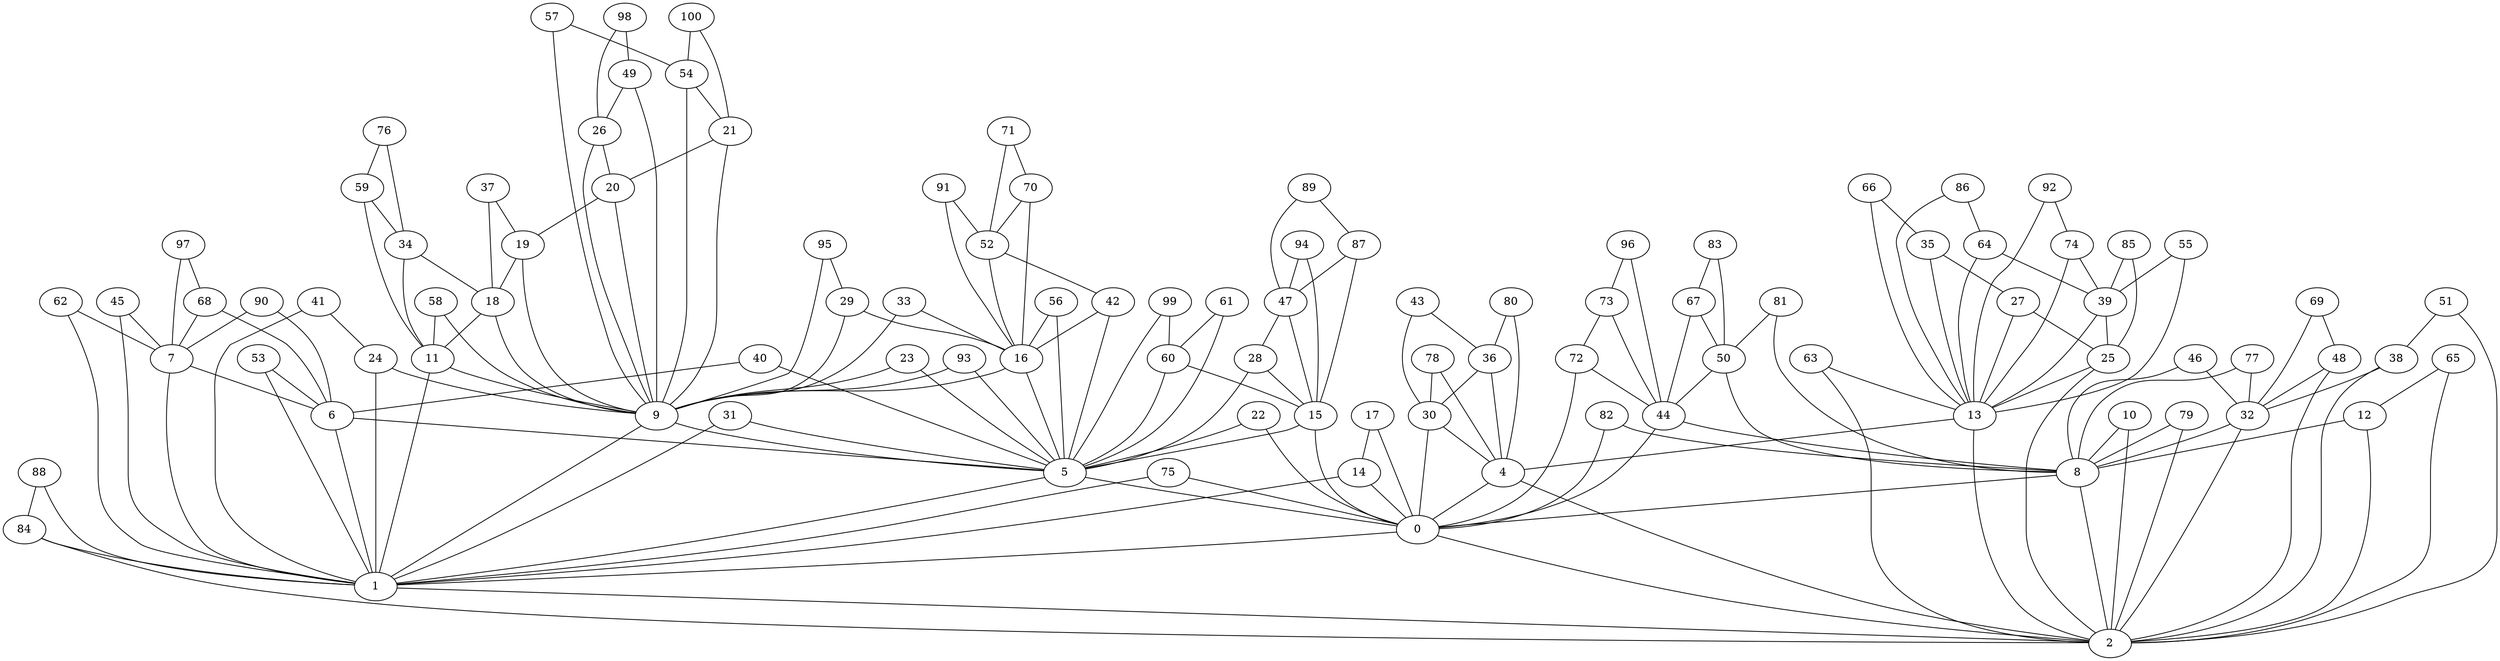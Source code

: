 strict graph G {
0;
1;
2;
4;
5;
6;
7;
8;
9;
10;
11;
12;
13;
14;
15;
16;
17;
18;
19;
20;
21;
22;
23;
24;
25;
26;
27;
28;
29;
30;
31;
32;
33;
34;
35;
36;
37;
38;
39;
40;
41;
42;
43;
44;
45;
46;
47;
48;
49;
50;
51;
52;
53;
54;
55;
56;
57;
58;
59;
60;
61;
62;
63;
64;
65;
66;
67;
68;
69;
70;
71;
72;
73;
74;
75;
76;
77;
78;
79;
80;
81;
82;
83;
84;
85;
86;
87;
88;
89;
90;
91;
92;
93;
94;
95;
96;
97;
98;
99;
100;
70 -- 16;
29 -- 16;
12 -- 8;
0 -- 1;
60 -- 5;
85 -- 39;
76 -- 59;
65 -- 2;
26 -- 9;
44 -- 8;
46 -- 8;
58 -- 9;
49 -- 9;
82 -- 8;
60 -- 15;
80 -- 36;
79 -- 2;
14 -- 1;
84 -- 1;
66 -- 13;
65 -- 12;
29 -- 9;
69 -- 32;
52 -- 16;
4 -- 2;
38 -- 32;
86 -- 64;
33 -- 16;
36 -- 30;
81 -- 8;
1 -- 2;
95 -- 29;
94 -- 47;
42 -- 16;
78 -- 4;
27 -- 13;
8 -- 2;
55 -- 13;
98 -- 26;
92 -- 74;
9 -- 1;
53 -- 1;
92 -- 13;
64 -- 13;
50 -- 8;
91 -- 16;
96 -- 73;
13 -- 4;
88 -- 1;
93 -- 5;
98 -- 49;
74 -- 13;
43 -- 36;
47 -- 28;
99 -- 5;
23 -- 9;
68 -- 7;
14 -- 0;
11 -- 1;
72 -- 44;
78 -- 30;
22 -- 5;
51 -- 2;
64 -- 39;
63 -- 2;
83 -- 50;
57 -- 9;
24 -- 9;
35 -- 27;
73 -- 72;
40 -- 5;
61 -- 5;
67 -- 44;
17 -- 0;
36 -- 4;
31 -- 5;
31 -- 1;
54 -- 9;
67 -- 50;
22 -- 0;
15 -- 5;
59 -- 34;
63 -- 13;
43 -- 30;
11 -- 9;
61 -- 60;
5 -- 1;
28 -- 5;
75 -- 1;
26 -- 20;
7 -- 6;
86 -- 13;
15 -- 0;
17 -- 14;
62 -- 7;
58 -- 11;
10 -- 8;
56 -- 16;
7 -- 1;
80 -- 4;
94 -- 15;
45 -- 7;
79 -- 8;
39 -- 25;
56 -- 5;
44 -- 0;
48 -- 32;
21 -- 9;
16 -- 5;
8 -- 0;
90 -- 6;
33 -- 9;
73 -- 44;
87 -- 47;
6 -- 1;
49 -- 26;
51 -- 38;
87 -- 15;
10 -- 2;
27 -- 25;
48 -- 2;
6 -- 5;
41 -- 1;
52 -- 42;
100 -- 54;
45 -- 1;
37 -- 18;
76 -- 34;
19 -- 9;
68 -- 6;
37 -- 19;
85 -- 25;
47 -- 15;
0 -- 2;
50 -- 44;
82 -- 0;
32 -- 2;
5 -- 0;
42 -- 5;
88 -- 84;
96 -- 44;
30 -- 4;
83 -- 67;
12 -- 2;
24 -- 1;
9 -- 5;
77 -- 8;
16 -- 9;
89 -- 47;
77 -- 32;
59 -- 11;
90 -- 7;
95 -- 9;
62 -- 1;
91 -- 52;
74 -- 39;
72 -- 0;
46 -- 32;
25 -- 2;
39 -- 13;
23 -- 5;
25 -- 13;
84 -- 2;
89 -- 87;
71 -- 52;
100 -- 21;
19 -- 18;
40 -- 6;
66 -- 35;
21 -- 20;
35 -- 13;
93 -- 9;
38 -- 2;
97 -- 7;
70 -- 52;
75 -- 0;
13 -- 2;
97 -- 68;
53 -- 6;
55 -- 39;
34 -- 18;
71 -- 70;
69 -- 48;
34 -- 11;
18 -- 9;
18 -- 11;
54 -- 21;
4 -- 0;
20 -- 9;
99 -- 60;
32 -- 8;
41 -- 24;
28 -- 15;
20 -- 19;
57 -- 54;
30 -- 0;
81 -- 50;
}

